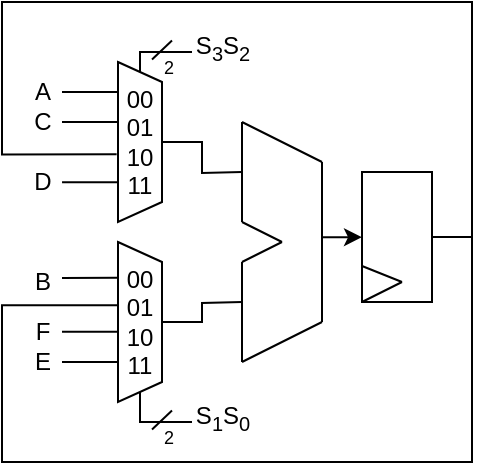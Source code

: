 <mxfile version="22.1.11" type="device" pages="2">
  <diagram name="Pagina-1" id="Jr-wzTEaygCXRyQKF_6q">
    <mxGraphModel dx="439" dy="725" grid="1" gridSize="5" guides="1" tooltips="1" connect="1" arrows="1" fold="1" page="0" pageScale="1" pageWidth="1169" pageHeight="827" math="0" shadow="0">
      <root>
        <mxCell id="0" />
        <mxCell id="1" parent="0" />
        <mxCell id="_hSvrLxpq3SHQPdKkPpQ-9" value="" style="group;direction=east;rotation=-90;" parent="1" vertex="1" connectable="0">
          <mxGeometry x="220" y="-120.0" width="120" height="40.0" as="geometry" />
        </mxCell>
        <mxCell id="_hSvrLxpq3SHQPdKkPpQ-2" value="" style="endArrow=none;html=1;rounded=0;curved=1;" parent="_hSvrLxpq3SHQPdKkPpQ-9" edge="1">
          <mxGeometry width="50" height="50" relative="1" as="geometry">
            <mxPoint x="40" y="80" as="sourcePoint" />
            <mxPoint x="40" y="30" as="targetPoint" />
          </mxGeometry>
        </mxCell>
        <mxCell id="_hSvrLxpq3SHQPdKkPpQ-3" value="" style="endArrow=none;html=1;rounded=0;curved=1;" parent="_hSvrLxpq3SHQPdKkPpQ-9" edge="1">
          <mxGeometry width="50" height="50" relative="1" as="geometry">
            <mxPoint x="40" y="30" as="sourcePoint" />
            <mxPoint x="60" y="20" as="targetPoint" />
          </mxGeometry>
        </mxCell>
        <mxCell id="_hSvrLxpq3SHQPdKkPpQ-4" value="" style="endArrow=none;html=1;rounded=0;curved=1;" parent="_hSvrLxpq3SHQPdKkPpQ-9" edge="1">
          <mxGeometry width="50" height="50" relative="1" as="geometry">
            <mxPoint x="60" y="20" as="sourcePoint" />
            <mxPoint x="40" y="10" as="targetPoint" />
          </mxGeometry>
        </mxCell>
        <mxCell id="_hSvrLxpq3SHQPdKkPpQ-5" value="" style="endArrow=none;html=1;rounded=0;curved=1;" parent="_hSvrLxpq3SHQPdKkPpQ-9" edge="1">
          <mxGeometry width="50" height="50" relative="1" as="geometry">
            <mxPoint x="40" y="10" as="sourcePoint" />
            <mxPoint x="40" y="-40" as="targetPoint" />
          </mxGeometry>
        </mxCell>
        <mxCell id="_hSvrLxpq3SHQPdKkPpQ-6" value="" style="endArrow=none;html=1;rounded=0;curved=1;" parent="_hSvrLxpq3SHQPdKkPpQ-9" edge="1">
          <mxGeometry width="50" height="50" relative="1" as="geometry">
            <mxPoint x="80" y="60" as="sourcePoint" />
            <mxPoint x="40" y="80" as="targetPoint" />
          </mxGeometry>
        </mxCell>
        <mxCell id="_hSvrLxpq3SHQPdKkPpQ-7" value="" style="endArrow=none;html=1;rounded=0;curved=1;" parent="_hSvrLxpq3SHQPdKkPpQ-9" edge="1">
          <mxGeometry width="50" height="50" relative="1" as="geometry">
            <mxPoint x="80" y="60" as="sourcePoint" />
            <mxPoint x="80" y="-20" as="targetPoint" />
          </mxGeometry>
        </mxCell>
        <mxCell id="_hSvrLxpq3SHQPdKkPpQ-8" value="" style="endArrow=none;html=1;rounded=0;" parent="_hSvrLxpq3SHQPdKkPpQ-9" edge="1">
          <mxGeometry width="50" height="50" relative="1" as="geometry">
            <mxPoint x="40" y="-40" as="sourcePoint" />
            <mxPoint x="80" y="-20" as="targetPoint" />
            <Array as="points" />
          </mxGeometry>
        </mxCell>
        <mxCell id="_hSvrLxpq3SHQPdKkPpQ-11" style="edgeStyle=orthogonalEdgeStyle;rounded=0;orthogonalLoop=1;jettySize=auto;html=1;exitX=0.5;exitY=1;exitDx=0;exitDy=0;endArrow=none;endFill=0;" parent="1" source="_hSvrLxpq3SHQPdKkPpQ-10" edge="1">
          <mxGeometry relative="1" as="geometry">
            <mxPoint x="260" y="-135" as="targetPoint" />
          </mxGeometry>
        </mxCell>
        <mxCell id="_hSvrLxpq3SHQPdKkPpQ-10" value="00&lt;br&gt;01&lt;br&gt;10&lt;br&gt;11" style="shape=trapezoid;perimeter=trapezoidPerimeter;whiteSpace=wrap;html=1;fixedSize=1;rotation=0;size=10;direction=north;horizontal=1;flipV=1;flipH=1;" parent="1" vertex="1">
          <mxGeometry x="198" y="-190" width="22" height="80" as="geometry" />
        </mxCell>
        <mxCell id="_hSvrLxpq3SHQPdKkPpQ-13" style="edgeStyle=orthogonalEdgeStyle;rounded=0;orthogonalLoop=1;jettySize=auto;html=1;exitX=0.5;exitY=1;exitDx=0;exitDy=0;startArrow=none;startFill=0;endArrow=none;endFill=0;" parent="1" source="_hSvrLxpq3SHQPdKkPpQ-12" edge="1">
          <mxGeometry relative="1" as="geometry">
            <mxPoint x="260" y="-70" as="targetPoint" />
          </mxGeometry>
        </mxCell>
        <mxCell id="_hSvrLxpq3SHQPdKkPpQ-75" style="edgeStyle=orthogonalEdgeStyle;rounded=0;orthogonalLoop=1;jettySize=auto;html=1;exitX=0;exitY=0.5;exitDx=0;exitDy=0;endArrow=none;endFill=0;" parent="1" source="_hSvrLxpq3SHQPdKkPpQ-12" edge="1">
          <mxGeometry relative="1" as="geometry">
            <mxPoint x="235" y="-10" as="targetPoint" />
            <Array as="points">
              <mxPoint x="209" y="-15" />
              <mxPoint x="209" y="-15" />
            </Array>
          </mxGeometry>
        </mxCell>
        <mxCell id="_hSvrLxpq3SHQPdKkPpQ-12" value="00&lt;br&gt;01&lt;br&gt;10&lt;br&gt;11" style="shape=trapezoid;perimeter=trapezoidPerimeter;whiteSpace=wrap;html=1;fixedSize=1;rotation=0;size=10;direction=north;horizontal=1;flipV=1;flipH=1;" parent="1" vertex="1">
          <mxGeometry x="198" y="-100" width="22" height="80" as="geometry" />
        </mxCell>
        <mxCell id="_hSvrLxpq3SHQPdKkPpQ-48" style="edgeStyle=orthogonalEdgeStyle;rounded=0;orthogonalLoop=1;jettySize=auto;html=1;exitX=0;exitY=0.5;exitDx=0;exitDy=0;entryX=0;entryY=0.5;entryDx=0;entryDy=0;" parent="1" target="_hSvrLxpq3SHQPdKkPpQ-37" edge="1">
          <mxGeometry relative="1" as="geometry">
            <mxPoint x="300" y="-102.429" as="sourcePoint" />
          </mxGeometry>
        </mxCell>
        <mxCell id="_hSvrLxpq3SHQPdKkPpQ-37" value="" style="rounded=0;whiteSpace=wrap;html=1;" parent="1" vertex="1">
          <mxGeometry x="320" y="-135" width="35" height="65" as="geometry" />
        </mxCell>
        <mxCell id="_hSvrLxpq3SHQPdKkPpQ-38" value="" style="endArrow=none;html=1;rounded=0;curved=1;" parent="1" edge="1">
          <mxGeometry width="50" height="50" relative="1" as="geometry">
            <mxPoint x="320" y="-70" as="sourcePoint" />
            <mxPoint x="340" y="-80" as="targetPoint" />
          </mxGeometry>
        </mxCell>
        <mxCell id="_hSvrLxpq3SHQPdKkPpQ-39" value="" style="endArrow=none;html=1;rounded=0;curved=1;" parent="1" edge="1">
          <mxGeometry width="50" height="50" relative="1" as="geometry">
            <mxPoint x="320" y="-88" as="sourcePoint" />
            <mxPoint x="340" y="-80" as="targetPoint" />
          </mxGeometry>
        </mxCell>
        <mxCell id="_hSvrLxpq3SHQPdKkPpQ-49" style="edgeStyle=orthogonalEdgeStyle;rounded=0;orthogonalLoop=1;jettySize=auto;html=1;exitX=1;exitY=0.5;exitDx=0;exitDy=0;entryX=0.395;entryY=1.017;entryDx=0;entryDy=0;entryPerimeter=0;endArrow=none;endFill=0;" parent="1" source="_hSvrLxpq3SHQPdKkPpQ-37" target="_hSvrLxpq3SHQPdKkPpQ-12" edge="1">
          <mxGeometry relative="1" as="geometry">
            <Array as="points">
              <mxPoint x="375" y="-102" />
              <mxPoint x="375" y="10" />
              <mxPoint x="140" y="10" />
              <mxPoint x="140" y="-68" />
            </Array>
          </mxGeometry>
        </mxCell>
        <mxCell id="_hSvrLxpq3SHQPdKkPpQ-50" style="edgeStyle=orthogonalEdgeStyle;rounded=0;orthogonalLoop=1;jettySize=auto;html=1;exitX=1;exitY=0.5;exitDx=0;exitDy=0;entryX=0.577;entryY=1.031;entryDx=0;entryDy=0;entryPerimeter=0;endArrow=none;endFill=0;" parent="1" source="_hSvrLxpq3SHQPdKkPpQ-37" target="_hSvrLxpq3SHQPdKkPpQ-10" edge="1">
          <mxGeometry relative="1" as="geometry">
            <Array as="points">
              <mxPoint x="375" y="-102" />
              <mxPoint x="375" y="-220" />
              <mxPoint x="140" y="-220" />
              <mxPoint x="140" y="-144" />
            </Array>
          </mxGeometry>
        </mxCell>
        <mxCell id="_hSvrLxpq3SHQPdKkPpQ-51" value="A" style="text;html=1;align=center;verticalAlign=middle;resizable=0;points=[];autosize=1;strokeColor=none;fillColor=none;" parent="1" vertex="1">
          <mxGeometry x="145" y="-190" width="30" height="30" as="geometry" />
        </mxCell>
        <mxCell id="_hSvrLxpq3SHQPdKkPpQ-52" value="C" style="text;html=1;align=center;verticalAlign=middle;resizable=0;points=[];autosize=1;strokeColor=none;fillColor=none;" parent="1" vertex="1">
          <mxGeometry x="145" y="-175" width="30" height="30" as="geometry" />
        </mxCell>
        <mxCell id="_hSvrLxpq3SHQPdKkPpQ-53" value="D" style="text;html=1;align=center;verticalAlign=middle;resizable=0;points=[];autosize=1;strokeColor=none;fillColor=none;" parent="1" vertex="1">
          <mxGeometry x="145" y="-145" width="30" height="30" as="geometry" />
        </mxCell>
        <mxCell id="_hSvrLxpq3SHQPdKkPpQ-54" value="B" style="text;html=1;align=center;verticalAlign=middle;resizable=0;points=[];autosize=1;strokeColor=none;fillColor=none;" parent="1" vertex="1">
          <mxGeometry x="145" y="-95" width="30" height="30" as="geometry" />
        </mxCell>
        <mxCell id="_hSvrLxpq3SHQPdKkPpQ-55" value="F" style="text;html=1;align=center;verticalAlign=middle;resizable=0;points=[];autosize=1;strokeColor=none;fillColor=none;" parent="1" vertex="1">
          <mxGeometry x="145" y="-70" width="30" height="30" as="geometry" />
        </mxCell>
        <mxCell id="_hSvrLxpq3SHQPdKkPpQ-56" value="E" style="text;html=1;align=center;verticalAlign=middle;resizable=0;points=[];autosize=1;strokeColor=none;fillColor=none;" parent="1" vertex="1">
          <mxGeometry x="145" y="-55" width="30" height="30" as="geometry" />
        </mxCell>
        <mxCell id="_hSvrLxpq3SHQPdKkPpQ-59" value="" style="endArrow=none;html=1;rounded=0;endSize=6;entryX=0.224;entryY=1.001;entryDx=0;entryDy=0;entryPerimeter=0;strokeWidth=1;endFill=0;" parent="1" target="_hSvrLxpq3SHQPdKkPpQ-12" edge="1">
          <mxGeometry width="50" height="50" relative="1" as="geometry">
            <mxPoint x="170" y="-82" as="sourcePoint" />
            <mxPoint x="280" y="-105" as="targetPoint" />
          </mxGeometry>
        </mxCell>
        <mxCell id="_hSvrLxpq3SHQPdKkPpQ-60" value="" style="endArrow=none;html=1;rounded=0;endSize=6;entryX=0.224;entryY=1.001;entryDx=0;entryDy=0;entryPerimeter=0;strokeWidth=1;endFill=0;" parent="1" edge="1">
          <mxGeometry width="50" height="50" relative="1" as="geometry">
            <mxPoint x="170" y="-55.09" as="sourcePoint" />
            <mxPoint x="198" y="-55.09" as="targetPoint" />
          </mxGeometry>
        </mxCell>
        <mxCell id="_hSvrLxpq3SHQPdKkPpQ-61" value="" style="endArrow=none;html=1;rounded=0;endSize=6;entryX=0.224;entryY=1.001;entryDx=0;entryDy=0;entryPerimeter=0;strokeWidth=1;endFill=0;" parent="1" edge="1">
          <mxGeometry width="50" height="50" relative="1" as="geometry">
            <mxPoint x="170" y="-40" as="sourcePoint" />
            <mxPoint x="198" y="-40" as="targetPoint" />
          </mxGeometry>
        </mxCell>
        <mxCell id="_hSvrLxpq3SHQPdKkPpQ-62" value="" style="endArrow=none;html=1;rounded=0;endSize=6;entryX=0.224;entryY=1.001;entryDx=0;entryDy=0;entryPerimeter=0;strokeWidth=1;endFill=0;" parent="1" edge="1">
          <mxGeometry width="50" height="50" relative="1" as="geometry">
            <mxPoint x="170.02" y="-129.92" as="sourcePoint" />
            <mxPoint x="198.02" y="-129.92" as="targetPoint" />
          </mxGeometry>
        </mxCell>
        <mxCell id="_hSvrLxpq3SHQPdKkPpQ-63" value="" style="endArrow=none;html=1;rounded=0;endSize=6;entryX=0.224;entryY=1.001;entryDx=0;entryDy=0;entryPerimeter=0;strokeWidth=1;endFill=0;" parent="1" edge="1">
          <mxGeometry width="50" height="50" relative="1" as="geometry">
            <mxPoint x="170" y="-160" as="sourcePoint" />
            <mxPoint x="198" y="-160" as="targetPoint" />
          </mxGeometry>
        </mxCell>
        <mxCell id="_hSvrLxpq3SHQPdKkPpQ-64" value="" style="endArrow=none;html=1;rounded=0;endSize=6;entryX=0.224;entryY=1.001;entryDx=0;entryDy=0;entryPerimeter=0;strokeWidth=1;endFill=0;" parent="1" edge="1">
          <mxGeometry width="50" height="50" relative="1" as="geometry">
            <mxPoint x="170" y="-175" as="sourcePoint" />
            <mxPoint x="198" y="-175" as="targetPoint" />
          </mxGeometry>
        </mxCell>
        <mxCell id="_hSvrLxpq3SHQPdKkPpQ-79" value="" style="endArrow=none;html=1;rounded=0;" parent="1" edge="1">
          <mxGeometry width="50" height="50" relative="1" as="geometry">
            <mxPoint x="225" y="-15.74" as="sourcePoint" />
            <mxPoint x="215" y="-6.26" as="targetPoint" />
            <Array as="points" />
          </mxGeometry>
        </mxCell>
        <mxCell id="_hSvrLxpq3SHQPdKkPpQ-80" value="2" style="text;html=1;align=center;verticalAlign=middle;resizable=0;points=[];autosize=1;strokeColor=none;fillColor=none;fontSize=9;" parent="1" vertex="1">
          <mxGeometry x="210" y="-15" width="25" height="25" as="geometry" />
        </mxCell>
        <mxCell id="_hSvrLxpq3SHQPdKkPpQ-85" value="S&lt;sub&gt;1&lt;/sub&gt;S&lt;sub&gt;0&lt;/sub&gt;" style="text;html=1;align=center;verticalAlign=middle;resizable=0;points=[];autosize=1;strokeColor=none;fillColor=none;" parent="1" vertex="1">
          <mxGeometry x="225" y="-30" width="50" height="35" as="geometry" />
        </mxCell>
        <mxCell id="_hSvrLxpq3SHQPdKkPpQ-86" style="edgeStyle=orthogonalEdgeStyle;rounded=0;orthogonalLoop=1;jettySize=auto;html=1;exitX=1;exitY=0.5;exitDx=0;exitDy=0;endArrow=none;endFill=0;" parent="1" source="_hSvrLxpq3SHQPdKkPpQ-10" edge="1">
          <mxGeometry relative="1" as="geometry">
            <mxPoint x="235" y="-195" as="targetPoint" />
            <mxPoint x="209" y="-210" as="sourcePoint" />
            <Array as="points">
              <mxPoint x="209" y="-195" />
            </Array>
          </mxGeometry>
        </mxCell>
        <mxCell id="_hSvrLxpq3SHQPdKkPpQ-87" value="" style="endArrow=none;html=1;rounded=0;" parent="1" edge="1">
          <mxGeometry width="50" height="50" relative="1" as="geometry">
            <mxPoint x="225" y="-200.74" as="sourcePoint" />
            <mxPoint x="215" y="-191.26" as="targetPoint" />
            <Array as="points" />
          </mxGeometry>
        </mxCell>
        <mxCell id="_hSvrLxpq3SHQPdKkPpQ-88" value="2" style="text;html=1;align=center;verticalAlign=middle;resizable=0;points=[];autosize=1;strokeColor=none;fillColor=none;fontSize=9;" parent="1" vertex="1">
          <mxGeometry x="210" y="-200" width="25" height="25" as="geometry" />
        </mxCell>
        <mxCell id="_hSvrLxpq3SHQPdKkPpQ-89" value="S&lt;sub&gt;3&lt;/sub&gt;S&lt;sub&gt;2&lt;/sub&gt;" style="text;html=1;align=center;verticalAlign=middle;resizable=0;points=[];autosize=1;strokeColor=none;fillColor=none;" parent="1" vertex="1">
          <mxGeometry x="225" y="-215" width="50" height="35" as="geometry" />
        </mxCell>
      </root>
    </mxGraphModel>
  </diagram>
  <diagram id="zvbS6mA7IP_WzWAvyMy0" name="Pagina-2">
    <mxGraphModel dx="1032" dy="2344" grid="1" gridSize="10" guides="1" tooltips="1" connect="1" arrows="1" fold="1" page="1" pageScale="1" pageWidth="1636" pageHeight="1580" math="0" shadow="0">
      <root>
        <mxCell id="0" />
        <mxCell id="1" parent="0" />
        <mxCell id="vCARJwR7H9IDOVgvICEn-1" style="rounded=0;orthogonalLoop=1;jettySize=auto;html=1;entryX=1;entryY=0;entryDx=0;entryDy=0;" edge="1" parent="1" source="vCARJwR7H9IDOVgvICEn-4" target="vCARJwR7H9IDOVgvICEn-3">
          <mxGeometry relative="1" as="geometry">
            <mxPoint x="625" y="-245" as="sourcePoint" />
          </mxGeometry>
        </mxCell>
        <mxCell id="vCARJwR7H9IDOVgvICEn-2" value="" style="edgeStyle=orthogonalEdgeStyle;rounded=0;orthogonalLoop=1;jettySize=auto;html=1;" edge="1" parent="1" source="vCARJwR7H9IDOVgvICEn-3" target="vCARJwR7H9IDOVgvICEn-6">
          <mxGeometry relative="1" as="geometry" />
        </mxCell>
        <mxCell id="vCARJwR7H9IDOVgvICEn-3" value="&lt;font color=&quot;#ff0303&quot;&gt;000, X = A+B&lt;/font&gt;&lt;div&gt;S&lt;sub&gt;1&lt;/sub&gt;S&lt;sub&gt;0&lt;/sub&gt; = 00&lt;/div&gt;&lt;div&gt;S&lt;sub&gt;3&lt;/sub&gt;S&lt;sub&gt;2&lt;/sub&gt;&amp;nbsp;= 00&lt;br&gt;&lt;/div&gt;" style="ellipse;whiteSpace=wrap;html=1;" vertex="1" parent="1">
          <mxGeometry x="530" y="-220" width="135" height="80" as="geometry" />
        </mxCell>
        <mxCell id="vCARJwR7H9IDOVgvICEn-4" value="RESET" style="text;html=1;align=center;verticalAlign=middle;resizable=0;points=[];autosize=1;strokeColor=none;fillColor=none;" vertex="1" parent="1">
          <mxGeometry x="655" y="-265" width="60" height="30" as="geometry" />
        </mxCell>
        <mxCell id="vCARJwR7H9IDOVgvICEn-5" value="" style="edgeStyle=orthogonalEdgeStyle;rounded=0;orthogonalLoop=1;jettySize=auto;html=1;" edge="1" parent="1" source="vCARJwR7H9IDOVgvICEn-6" target="vCARJwR7H9IDOVgvICEn-8">
          <mxGeometry relative="1" as="geometry" />
        </mxCell>
        <mxCell id="vCARJwR7H9IDOVgvICEn-6" value="&lt;font color=&quot;#ff0303&quot;&gt;011, X = X+C&lt;/font&gt;&lt;div&gt;S&lt;sub&gt;1&lt;/sub&gt;S&lt;sub&gt;0&lt;/sub&gt; = 01&lt;/div&gt;&lt;div&gt;S&lt;sub&gt;3&lt;/sub&gt;S&lt;sub&gt;2&lt;/sub&gt;&amp;nbsp;= 01&lt;br&gt;&lt;/div&gt;" style="ellipse;whiteSpace=wrap;html=1;" vertex="1" parent="1">
          <mxGeometry x="530" y="-110" width="135" height="80" as="geometry" />
        </mxCell>
        <mxCell id="vCARJwR7H9IDOVgvICEn-7" value="" style="edgeStyle=orthogonalEdgeStyle;rounded=0;orthogonalLoop=1;jettySize=auto;html=1;" edge="1" parent="1" source="vCARJwR7H9IDOVgvICEn-8" target="vCARJwR7H9IDOVgvICEn-10">
          <mxGeometry relative="1" as="geometry" />
        </mxCell>
        <mxCell id="vCARJwR7H9IDOVgvICEn-8" value="&lt;font color=&quot;#ff0303&quot;&gt;111, X = X+D&lt;/font&gt;&lt;div&gt;S&lt;sub&gt;1&lt;/sub&gt;S&lt;sub&gt;0&lt;/sub&gt; = 11&lt;/div&gt;&lt;div&gt;S&lt;sub&gt;3&lt;/sub&gt;S&lt;sub&gt;2&lt;/sub&gt;&amp;nbsp;= 01&lt;br&gt;&lt;/div&gt;" style="ellipse;whiteSpace=wrap;html=1;" vertex="1" parent="1">
          <mxGeometry x="530" y="-5" width="135" height="80" as="geometry" />
        </mxCell>
        <mxCell id="vCARJwR7H9IDOVgvICEn-9" value="" style="edgeStyle=orthogonalEdgeStyle;rounded=0;orthogonalLoop=1;jettySize=auto;html=1;" edge="1" parent="1" source="vCARJwR7H9IDOVgvICEn-10" target="vCARJwR7H9IDOVgvICEn-12">
          <mxGeometry relative="1" as="geometry" />
        </mxCell>
        <mxCell id="vCARJwR7H9IDOVgvICEn-10" value="&lt;font color=&quot;#ff0303&quot;&gt;101, X = X+E&lt;/font&gt;&lt;div&gt;S&lt;sub&gt;1&lt;/sub&gt;S&lt;sub&gt;0&lt;/sub&gt; = 10&lt;/div&gt;&lt;div&gt;S&lt;sub&gt;3&lt;/sub&gt;S&lt;sub&gt;2&lt;/sub&gt;&amp;nbsp;= 11&lt;br&gt;&lt;/div&gt;" style="ellipse;whiteSpace=wrap;html=1;" vertex="1" parent="1">
          <mxGeometry x="530" y="100" width="135" height="80" as="geometry" />
        </mxCell>
        <mxCell id="vCARJwR7H9IDOVgvICEn-11" style="edgeStyle=orthogonalEdgeStyle;rounded=0;orthogonalLoop=1;jettySize=auto;html=1;exitX=0.5;exitY=1;exitDx=0;exitDy=0;entryX=0.5;entryY=0;entryDx=0;entryDy=0;curved=1;" edge="1" parent="1" source="vCARJwR7H9IDOVgvICEn-12" target="vCARJwR7H9IDOVgvICEn-3">
          <mxGeometry relative="1" as="geometry">
            <Array as="points">
              <mxPoint x="598" y="320" />
              <mxPoint x="470" y="320" />
              <mxPoint x="470" y="-275" />
              <mxPoint x="598" y="-275" />
            </Array>
          </mxGeometry>
        </mxCell>
        <mxCell id="vCARJwR7H9IDOVgvICEn-12" value="&lt;font color=&quot;#ff0303&quot;&gt;100, X = X+F&lt;/font&gt;&lt;div&gt;S&lt;sub&gt;1&lt;/sub&gt;S&lt;sub&gt;0&lt;/sub&gt; = 10&lt;/div&gt;&lt;div&gt;S&lt;sub&gt;3&lt;/sub&gt;S&lt;sub&gt;2&lt;/sub&gt;&amp;nbsp;= 10&lt;br&gt;&lt;/div&gt;" style="ellipse;whiteSpace=wrap;html=1;" vertex="1" parent="1">
          <mxGeometry x="530" y="205" width="135" height="80" as="geometry" />
        </mxCell>
      </root>
    </mxGraphModel>
  </diagram>
</mxfile>
